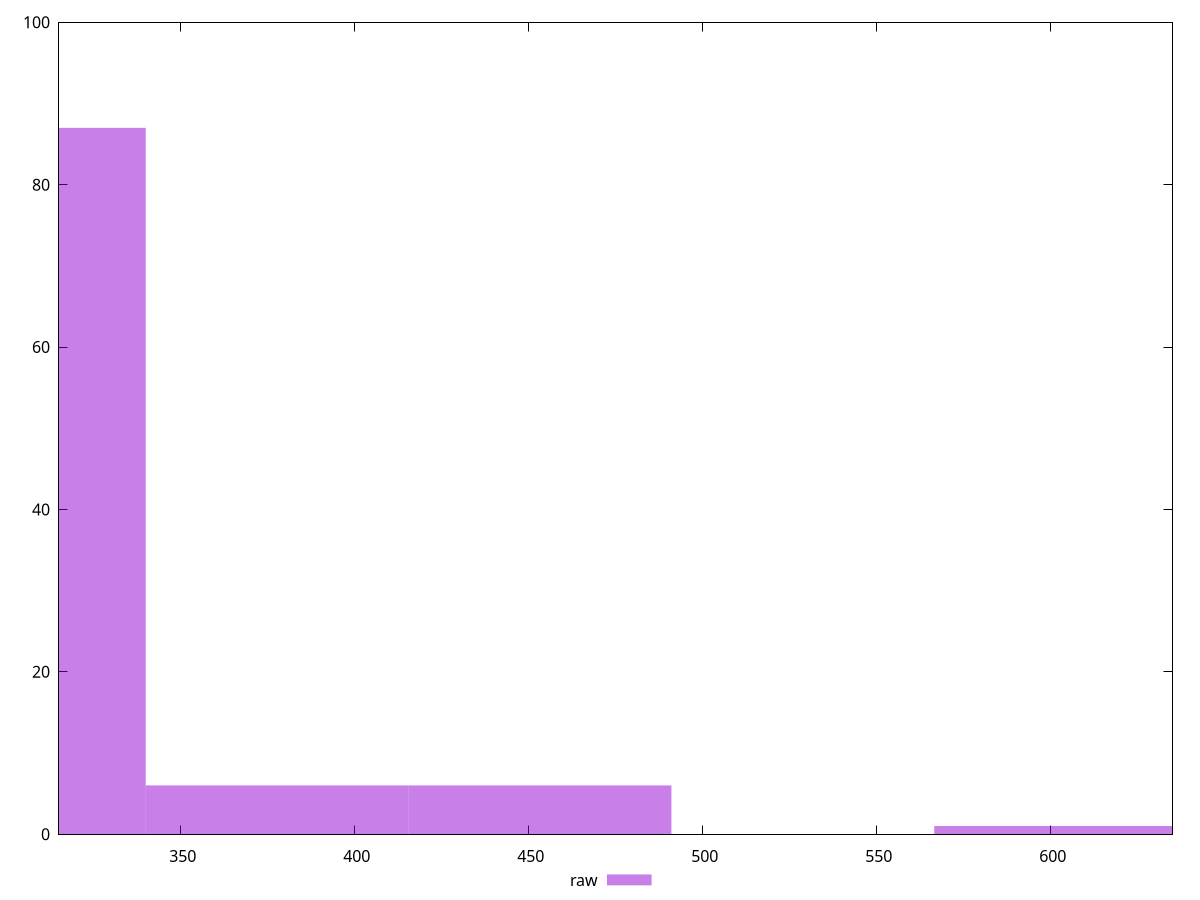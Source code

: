 reset

$raw <<EOF
604.3059511277447 1
302.15297556387236 87
377.69121945484045 6
453.22946334580854 6
EOF

set key outside below
set boxwidth 75.53824389096809
set xrange [315:635]
set yrange [0:100]
set trange [0:100]
set style fill transparent solid 0.5 noborder
set terminal svg size 640, 490 enhanced background rgb 'white'
set output "report_00026_2021-02-22T21:38:55.199Z/render-blocking-resources/samples/pages+cached+noadtech+nomedia/raw/histogram.svg"

plot $raw title "raw" with boxes

reset
